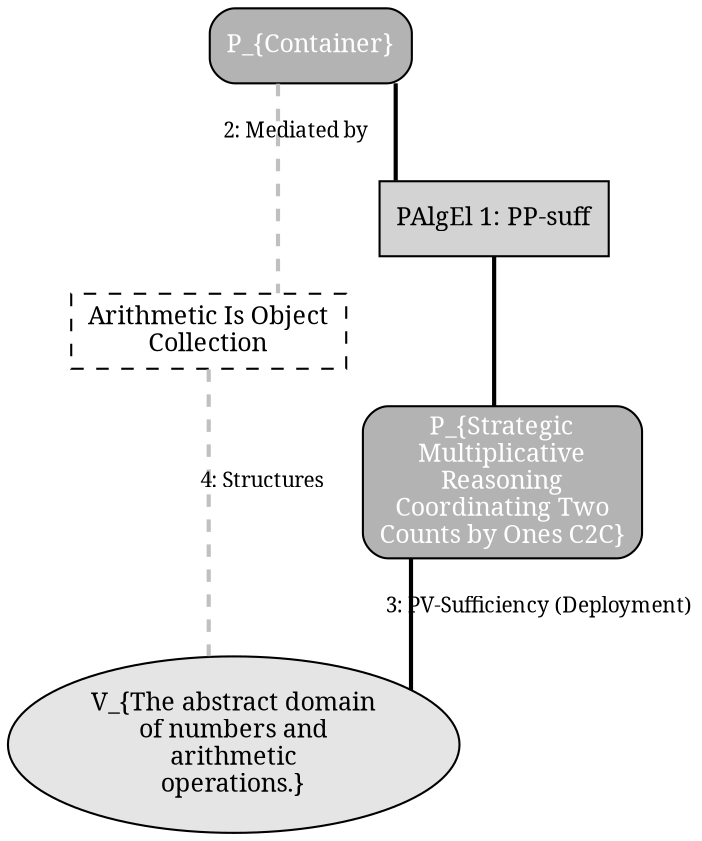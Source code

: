 // MUD for Strategic_Multiplicative_Reasoning_Coordinating_Two_Counts_by_Ones_C2C
digraph {
	graph [rankdir=TB splines=ortho]
	node [fontname=Serif fontsize=12]
	edge [arrowhead=stealth fontname=Serif fontsize=10 penwidth=2.0]
	P_Embodied_Container [label="P_{Container}" fillcolor=gray70 fontcolor=white shape=box style="filled,rounded"]
	P_Strategy_Strategic_Multiplicative_Reasoning_Coordinating_Two_Counts_by_Ones_C2C [label="P_{Strategic\nMultiplicative\nReasoning\nCoordinating Two\nCounts by Ones C2C}" fillcolor=gray70 fontcolor=white shape=box style="filled,rounded"]
	"V_The abstract domain of numbers and arithmetic operations." [label="V_{The abstract domain\nof numbers and\narithmetic\noperations.}" fillcolor=gray90 shape=ellipse style=filled]
	"Arithmetic Is Object Collection" [label="Arithmetic Is Object\nCollection" shape=box style=dashed]
	PAlgEl_1 [label="PAlgEl 1: PP-suff" fillcolor=lightgray fontcolor=black shape=box style=filled]
	P_Embodied_Container -> PAlgEl_1 [arrowhead=none color=black style=solid]
	PAlgEl_1 -> P_Strategy_Strategic_Multiplicative_Reasoning_Coordinating_Two_Counts_by_Ones_C2C [color=black style=solid]
	P_Embodied_Container -> "Arithmetic Is Object Collection" [label="2: Mediated by" color=gray style=dashed]
	P_Strategy_Strategic_Multiplicative_Reasoning_Coordinating_Two_Counts_by_Ones_C2C -> "V_The abstract domain of numbers and arithmetic operations." [label="3: PV-Sufficiency (Deployment)" color=black style=solid]
	"Arithmetic Is Object Collection" -> "V_The abstract domain of numbers and arithmetic operations." [label="4: Structures" color=gray style=dashed]
}
